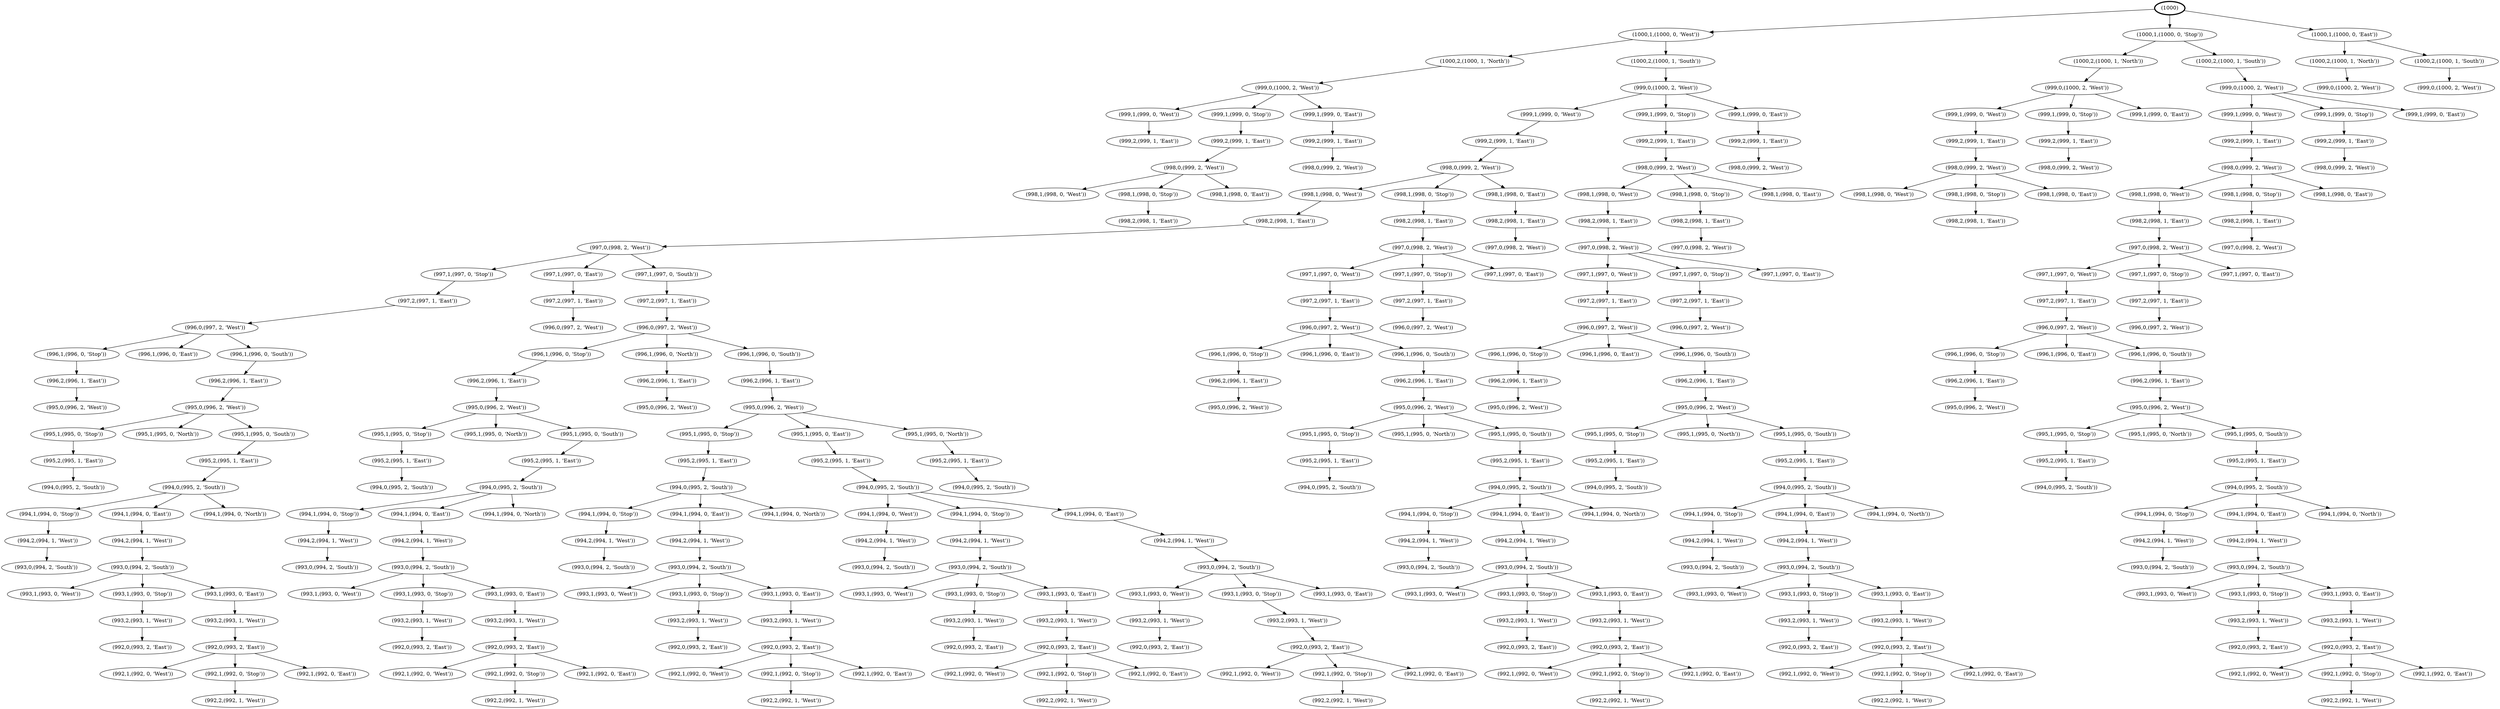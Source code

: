 strict digraph {
	6 [label="(999,2,(999, 1, 'East'))"]
	5 -> 6
	5 [label="(999,1,(999, 0, 'West'))"]
	4 -> 5
	10 [label="(998,1,(998, 0, 'West'))"]
	9 -> 10
	12 [label="(998,2,(998, 1, 'East'))"]
	11 -> 12
	11 [label="(998,1,(998, 0, 'Stop'))"]
	9 -> 11
	13 [label="(998,1,(998, 0, 'East'))"]
	9 -> 13
	9 [label="(998,0,(999, 2, 'West'))"]
	8 -> 9
	8 [label="(999,2,(999, 1, 'East'))"]
	7 -> 8
	7 [label="(999,1,(999, 0, 'Stop'))"]
	4 -> 7
	16 [label="(998,0,(999, 2, 'West'))"]
	15 -> 16
	15 [label="(999,2,(999, 1, 'East'))"]
	14 -> 15
	14 [label="(999,1,(999, 0, 'East'))"]
	4 -> 14
	4 [label="(999,0,(1000, 2, 'West'))"]
	3 -> 4
	3 [label="(1000,2,(1000, 1, 'North'))"]
	2 -> 3
	30 [label="(995,0,(996, 2, 'West'))"]
	29 -> 30
	29 [label="(996,2,(996, 1, 'East'))"]
	28 -> 29
	28 [label="(996,1,(996, 0, 'Stop'))"]
	27 -> 28
	31 [label="(996,1,(996, 0, 'East'))"]
	27 -> 31
	37 [label="(994,0,(995, 2, 'South'))"]
	36 -> 37
	36 [label="(995,2,(995, 1, 'East'))"]
	35 -> 36
	35 [label="(995,1,(995, 0, 'Stop'))"]
	34 -> 35
	38 [label="(995,1,(995, 0, 'North'))"]
	34 -> 38
	44 [label="(993,0,(994, 2, 'South'))"]
	43 -> 44
	43 [label="(994,2,(994, 1, 'West'))"]
	42 -> 43
	42 [label="(994,1,(994, 0, 'Stop'))"]
	41 -> 42
	48 [label="(993,1,(993, 0, 'West'))"]
	47 -> 48
	51 [label="(992,0,(993, 2, 'East'))"]
	50 -> 51
	50 [label="(993,2,(993, 1, 'West'))"]
	49 -> 50
	49 [label="(993,1,(993, 0, 'Stop'))"]
	47 -> 49
	55 [label="(992,1,(992, 0, 'West'))"]
	54 -> 55
	57 [label="(992,2,(992, 1, 'West'))"]
	56 -> 57
	56 [label="(992,1,(992, 0, 'Stop'))"]
	54 -> 56
	58 [label="(992,1,(992, 0, 'East'))"]
	54 -> 58
	54 [label="(992,0,(993, 2, 'East'))"]
	53 -> 54
	53 [label="(993,2,(993, 1, 'West'))"]
	52 -> 53
	52 [label="(993,1,(993, 0, 'East'))"]
	47 -> 52
	47 [label="(993,0,(994, 2, 'South'))"]
	46 -> 47
	46 [label="(994,2,(994, 1, 'West'))"]
	45 -> 46
	45 [label="(994,1,(994, 0, 'East'))"]
	41 -> 45
	59 [label="(994,1,(994, 0, 'North'))"]
	41 -> 59
	41 [label="(994,0,(995, 2, 'South'))"]
	40 -> 41
	40 [label="(995,2,(995, 1, 'East'))"]
	39 -> 40
	39 [label="(995,1,(995, 0, 'South'))"]
	34 -> 39
	34 [label="(995,0,(996, 2, 'West'))"]
	33 -> 34
	33 [label="(996,2,(996, 1, 'East'))"]
	32 -> 33
	32 [label="(996,1,(996, 0, 'South'))"]
	27 -> 32
	27 [label="(996,0,(997, 2, 'West'))"]
	26 -> 27
	26 [label="(997,2,(997, 1, 'East'))"]
	25 -> 26
	25 [label="(997,1,(997, 0, 'Stop'))"]
	24 -> 25
	62 [label="(996,0,(997, 2, 'West'))"]
	61 -> 62
	61 [label="(997,2,(997, 1, 'East'))"]
	60 -> 61
	60 [label="(997,1,(997, 0, 'East'))"]
	24 -> 60
	71 [label="(994,0,(995, 2, 'South'))"]
	70 -> 71
	70 [label="(995,2,(995, 1, 'East'))"]
	69 -> 70
	69 [label="(995,1,(995, 0, 'Stop'))"]
	68 -> 69
	72 [label="(995,1,(995, 0, 'North'))"]
	68 -> 72
	78 [label="(993,0,(994, 2, 'South'))"]
	77 -> 78
	77 [label="(994,2,(994, 1, 'West'))"]
	76 -> 77
	76 [label="(994,1,(994, 0, 'Stop'))"]
	75 -> 76
	82 [label="(993,1,(993, 0, 'West'))"]
	81 -> 82
	85 [label="(992,0,(993, 2, 'East'))"]
	84 -> 85
	84 [label="(993,2,(993, 1, 'West'))"]
	83 -> 84
	83 [label="(993,1,(993, 0, 'Stop'))"]
	81 -> 83
	89 [label="(992,1,(992, 0, 'West'))"]
	88 -> 89
	91 [label="(992,2,(992, 1, 'West'))"]
	90 -> 91
	90 [label="(992,1,(992, 0, 'Stop'))"]
	88 -> 90
	92 [label="(992,1,(992, 0, 'East'))"]
	88 -> 92
	88 [label="(992,0,(993, 2, 'East'))"]
	87 -> 88
	87 [label="(993,2,(993, 1, 'West'))"]
	86 -> 87
	86 [label="(993,1,(993, 0, 'East'))"]
	81 -> 86
	81 [label="(993,0,(994, 2, 'South'))"]
	80 -> 81
	80 [label="(994,2,(994, 1, 'West'))"]
	79 -> 80
	79 [label="(994,1,(994, 0, 'East'))"]
	75 -> 79
	93 [label="(994,1,(994, 0, 'North'))"]
	75 -> 93
	75 [label="(994,0,(995, 2, 'South'))"]
	74 -> 75
	74 [label="(995,2,(995, 1, 'East'))"]
	73 -> 74
	73 [label="(995,1,(995, 0, 'South'))"]
	68 -> 73
	68 [label="(995,0,(996, 2, 'West'))"]
	67 -> 68
	67 [label="(996,2,(996, 1, 'East'))"]
	66 -> 67
	66 [label="(996,1,(996, 0, 'Stop'))"]
	65 -> 66
	96 [label="(995,0,(996, 2, 'West'))"]
	95 -> 96
	95 [label="(996,2,(996, 1, 'East'))"]
	94 -> 95
	94 [label="(996,1,(996, 0, 'North'))"]
	65 -> 94
	105 [label="(993,0,(994, 2, 'South'))"]
	104 -> 105
	104 [label="(994,2,(994, 1, 'West'))"]
	103 -> 104
	103 [label="(994,1,(994, 0, 'Stop'))"]
	102 -> 103
	109 [label="(993,1,(993, 0, 'West'))"]
	108 -> 109
	112 [label="(992,0,(993, 2, 'East'))"]
	111 -> 112
	111 [label="(993,2,(993, 1, 'West'))"]
	110 -> 111
	110 [label="(993,1,(993, 0, 'Stop'))"]
	108 -> 110
	116 [label="(992,1,(992, 0, 'West'))"]
	115 -> 116
	118 [label="(992,2,(992, 1, 'West'))"]
	117 -> 118
	117 [label="(992,1,(992, 0, 'Stop'))"]
	115 -> 117
	119 [label="(992,1,(992, 0, 'East'))"]
	115 -> 119
	115 [label="(992,0,(993, 2, 'East'))"]
	114 -> 115
	114 [label="(993,2,(993, 1, 'West'))"]
	113 -> 114
	113 [label="(993,1,(993, 0, 'East'))"]
	108 -> 113
	108 [label="(993,0,(994, 2, 'South'))"]
	107 -> 108
	107 [label="(994,2,(994, 1, 'West'))"]
	106 -> 107
	106 [label="(994,1,(994, 0, 'East'))"]
	102 -> 106
	120 [label="(994,1,(994, 0, 'North'))"]
	102 -> 120
	102 [label="(994,0,(995, 2, 'South'))"]
	101 -> 102
	101 [label="(995,2,(995, 1, 'East'))"]
	100 -> 101
	100 [label="(995,1,(995, 0, 'Stop'))"]
	99 -> 100
	126 [label="(993,0,(994, 2, 'South'))"]
	125 -> 126
	125 [label="(994,2,(994, 1, 'West'))"]
	124 -> 125
	124 [label="(994,1,(994, 0, 'West'))"]
	123 -> 124
	130 [label="(993,1,(993, 0, 'West'))"]
	129 -> 130
	133 [label="(992,0,(993, 2, 'East'))"]
	132 -> 133
	132 [label="(993,2,(993, 1, 'West'))"]
	131 -> 132
	131 [label="(993,1,(993, 0, 'Stop'))"]
	129 -> 131
	137 [label="(992,1,(992, 0, 'West'))"]
	136 -> 137
	139 [label="(992,2,(992, 1, 'West'))"]
	138 -> 139
	138 [label="(992,1,(992, 0, 'Stop'))"]
	136 -> 138
	140 [label="(992,1,(992, 0, 'East'))"]
	136 -> 140
	136 [label="(992,0,(993, 2, 'East'))"]
	135 -> 136
	135 [label="(993,2,(993, 1, 'West'))"]
	134 -> 135
	134 [label="(993,1,(993, 0, 'East'))"]
	129 -> 134
	129 [label="(993,0,(994, 2, 'South'))"]
	128 -> 129
	128 [label="(994,2,(994, 1, 'West'))"]
	127 -> 128
	127 [label="(994,1,(994, 0, 'Stop'))"]
	123 -> 127
	146 [label="(992,0,(993, 2, 'East'))"]
	145 -> 146
	145 [label="(993,2,(993, 1, 'West'))"]
	144 -> 145
	144 [label="(993,1,(993, 0, 'West'))"]
	143 -> 144
	150 [label="(992,1,(992, 0, 'West'))"]
	149 -> 150
	152 [label="(992,2,(992, 1, 'West'))"]
	151 -> 152
	151 [label="(992,1,(992, 0, 'Stop'))"]
	149 -> 151
	153 [label="(992,1,(992, 0, 'East'))"]
	149 -> 153
	149 [label="(992,0,(993, 2, 'East'))"]
	148 -> 149
	148 [label="(993,2,(993, 1, 'West'))"]
	147 -> 148
	147 [label="(993,1,(993, 0, 'Stop'))"]
	143 -> 147
	154 [label="(993,1,(993, 0, 'East'))"]
	143 -> 154
	143 [label="(993,0,(994, 2, 'South'))"]
	142 -> 143
	142 [label="(994,2,(994, 1, 'West'))"]
	141 -> 142
	141 [label="(994,1,(994, 0, 'East'))"]
	123 -> 141
	123 [label="(994,0,(995, 2, 'South'))"]
	122 -> 123
	122 [label="(995,2,(995, 1, 'East'))"]
	121 -> 122
	121 [label="(995,1,(995, 0, 'East'))"]
	99 -> 121
	157 [label="(994,0,(995, 2, 'South'))"]
	156 -> 157
	156 [label="(995,2,(995, 1, 'East'))"]
	155 -> 156
	155 [label="(995,1,(995, 0, 'North'))"]
	99 -> 155
	99 [label="(995,0,(996, 2, 'West'))"]
	98 -> 99
	98 [label="(996,2,(996, 1, 'East'))"]
	97 -> 98
	97 [label="(996,1,(996, 0, 'South'))"]
	65 -> 97
	65 [label="(996,0,(997, 2, 'West'))"]
	64 -> 65
	64 [label="(997,2,(997, 1, 'East'))"]
	63 -> 64
	63 [label="(997,1,(997, 0, 'South'))"]
	24 -> 63
	24 [label="(997,0,(998, 2, 'West'))"]
	23 -> 24
	23 [label="(998,2,(998, 1, 'East'))"]
	22 -> 23
	22 [label="(998,1,(998, 0, 'West'))"]
	21 -> 22
	166 [label="(995,0,(996, 2, 'West'))"]
	165 -> 166
	165 [label="(996,2,(996, 1, 'East'))"]
	164 -> 165
	164 [label="(996,1,(996, 0, 'Stop'))"]
	163 -> 164
	167 [label="(996,1,(996, 0, 'East'))"]
	163 -> 167
	173 [label="(994,0,(995, 2, 'South'))"]
	172 -> 173
	172 [label="(995,2,(995, 1, 'East'))"]
	171 -> 172
	171 [label="(995,1,(995, 0, 'Stop'))"]
	170 -> 171
	174 [label="(995,1,(995, 0, 'North'))"]
	170 -> 174
	180 [label="(993,0,(994, 2, 'South'))"]
	179 -> 180
	179 [label="(994,2,(994, 1, 'West'))"]
	178 -> 179
	178 [label="(994,1,(994, 0, 'Stop'))"]
	177 -> 178
	184 [label="(993,1,(993, 0, 'West'))"]
	183 -> 184
	187 [label="(992,0,(993, 2, 'East'))"]
	186 -> 187
	186 [label="(993,2,(993, 1, 'West'))"]
	185 -> 186
	185 [label="(993,1,(993, 0, 'Stop'))"]
	183 -> 185
	191 [label="(992,1,(992, 0, 'West'))"]
	190 -> 191
	193 [label="(992,2,(992, 1, 'West'))"]
	192 -> 193
	192 [label="(992,1,(992, 0, 'Stop'))"]
	190 -> 192
	194 [label="(992,1,(992, 0, 'East'))"]
	190 -> 194
	190 [label="(992,0,(993, 2, 'East'))"]
	189 -> 190
	189 [label="(993,2,(993, 1, 'West'))"]
	188 -> 189
	188 [label="(993,1,(993, 0, 'East'))"]
	183 -> 188
	183 [label="(993,0,(994, 2, 'South'))"]
	182 -> 183
	182 [label="(994,2,(994, 1, 'West'))"]
	181 -> 182
	181 [label="(994,1,(994, 0, 'East'))"]
	177 -> 181
	195 [label="(994,1,(994, 0, 'North'))"]
	177 -> 195
	177 [label="(994,0,(995, 2, 'South'))"]
	176 -> 177
	176 [label="(995,2,(995, 1, 'East'))"]
	175 -> 176
	175 [label="(995,1,(995, 0, 'South'))"]
	170 -> 175
	170 [label="(995,0,(996, 2, 'West'))"]
	169 -> 170
	169 [label="(996,2,(996, 1, 'East'))"]
	168 -> 169
	168 [label="(996,1,(996, 0, 'South'))"]
	163 -> 168
	163 [label="(996,0,(997, 2, 'West'))"]
	162 -> 163
	162 [label="(997,2,(997, 1, 'East'))"]
	161 -> 162
	161 [label="(997,1,(997, 0, 'West'))"]
	160 -> 161
	198 [label="(996,0,(997, 2, 'West'))"]
	197 -> 198
	197 [label="(997,2,(997, 1, 'East'))"]
	196 -> 197
	196 [label="(997,1,(997, 0, 'Stop'))"]
	160 -> 196
	199 [label="(997,1,(997, 0, 'East'))"]
	160 -> 199
	160 [label="(997,0,(998, 2, 'West'))"]
	159 -> 160
	159 [label="(998,2,(998, 1, 'East'))"]
	158 -> 159
	158 [label="(998,1,(998, 0, 'Stop'))"]
	21 -> 158
	202 [label="(997,0,(998, 2, 'West'))"]
	201 -> 202
	201 [label="(998,2,(998, 1, 'East'))"]
	200 -> 201
	200 [label="(998,1,(998, 0, 'East'))"]
	21 -> 200
	21 [label="(998,0,(999, 2, 'West'))"]
	20 -> 21
	20 [label="(999,2,(999, 1, 'East'))"]
	19 -> 20
	19 [label="(999,1,(999, 0, 'West'))"]
	18 -> 19
	214 [label="(995,0,(996, 2, 'West'))"]
	213 -> 214
	213 [label="(996,2,(996, 1, 'East'))"]
	212 -> 213
	212 [label="(996,1,(996, 0, 'Stop'))"]
	211 -> 212
	215 [label="(996,1,(996, 0, 'East'))"]
	211 -> 215
	221 [label="(994,0,(995, 2, 'South'))"]
	220 -> 221
	220 [label="(995,2,(995, 1, 'East'))"]
	219 -> 220
	219 [label="(995,1,(995, 0, 'Stop'))"]
	218 -> 219
	222 [label="(995,1,(995, 0, 'North'))"]
	218 -> 222
	228 [label="(993,0,(994, 2, 'South'))"]
	227 -> 228
	227 [label="(994,2,(994, 1, 'West'))"]
	226 -> 227
	226 [label="(994,1,(994, 0, 'Stop'))"]
	225 -> 226
	232 [label="(993,1,(993, 0, 'West'))"]
	231 -> 232
	235 [label="(992,0,(993, 2, 'East'))"]
	234 -> 235
	234 [label="(993,2,(993, 1, 'West'))"]
	233 -> 234
	233 [label="(993,1,(993, 0, 'Stop'))"]
	231 -> 233
	239 [label="(992,1,(992, 0, 'West'))"]
	238 -> 239
	241 [label="(992,2,(992, 1, 'West'))"]
	240 -> 241
	240 [label="(992,1,(992, 0, 'Stop'))"]
	238 -> 240
	242 [label="(992,1,(992, 0, 'East'))"]
	238 -> 242
	238 [label="(992,0,(993, 2, 'East'))"]
	237 -> 238
	237 [label="(993,2,(993, 1, 'West'))"]
	236 -> 237
	236 [label="(993,1,(993, 0, 'East'))"]
	231 -> 236
	231 [label="(993,0,(994, 2, 'South'))"]
	230 -> 231
	230 [label="(994,2,(994, 1, 'West'))"]
	229 -> 230
	229 [label="(994,1,(994, 0, 'East'))"]
	225 -> 229
	243 [label="(994,1,(994, 0, 'North'))"]
	225 -> 243
	225 [label="(994,0,(995, 2, 'South'))"]
	224 -> 225
	224 [label="(995,2,(995, 1, 'East'))"]
	223 -> 224
	223 [label="(995,1,(995, 0, 'South'))"]
	218 -> 223
	218 [label="(995,0,(996, 2, 'West'))"]
	217 -> 218
	217 [label="(996,2,(996, 1, 'East'))"]
	216 -> 217
	216 [label="(996,1,(996, 0, 'South'))"]
	211 -> 216
	211 [label="(996,0,(997, 2, 'West'))"]
	210 -> 211
	210 [label="(997,2,(997, 1, 'East'))"]
	209 -> 210
	209 [label="(997,1,(997, 0, 'West'))"]
	208 -> 209
	246 [label="(996,0,(997, 2, 'West'))"]
	245 -> 246
	245 [label="(997,2,(997, 1, 'East'))"]
	244 -> 245
	244 [label="(997,1,(997, 0, 'Stop'))"]
	208 -> 244
	247 [label="(997,1,(997, 0, 'East'))"]
	208 -> 247
	208 [label="(997,0,(998, 2, 'West'))"]
	207 -> 208
	207 [label="(998,2,(998, 1, 'East'))"]
	206 -> 207
	206 [label="(998,1,(998, 0, 'West'))"]
	205 -> 206
	250 [label="(997,0,(998, 2, 'West'))"]
	249 -> 250
	249 [label="(998,2,(998, 1, 'East'))"]
	248 -> 249
	248 [label="(998,1,(998, 0, 'Stop'))"]
	205 -> 248
	251 [label="(998,1,(998, 0, 'East'))"]
	205 -> 251
	205 [label="(998,0,(999, 2, 'West'))"]
	204 -> 205
	204 [label="(999,2,(999, 1, 'East'))"]
	203 -> 204
	203 [label="(999,1,(999, 0, 'Stop'))"]
	18 -> 203
	254 [label="(998,0,(999, 2, 'West'))"]
	253 -> 254
	253 [label="(999,2,(999, 1, 'East'))"]
	252 -> 253
	252 [label="(999,1,(999, 0, 'East'))"]
	18 -> 252
	18 [label="(999,0,(1000, 2, 'West'))"]
	17 -> 18
	17 [label="(1000,2,(1000, 1, 'South'))"]
	2 -> 17
	2 [label="(1000,1,(1000, 0, 'West'))"]
	1 -> 2
	261 [label="(998,1,(998, 0, 'West'))"]
	260 -> 261
	263 [label="(998,2,(998, 1, 'East'))"]
	262 -> 263
	262 [label="(998,1,(998, 0, 'Stop'))"]
	260 -> 262
	264 [label="(998,1,(998, 0, 'East'))"]
	260 -> 264
	260 [label="(998,0,(999, 2, 'West'))"]
	259 -> 260
	259 [label="(999,2,(999, 1, 'East'))"]
	258 -> 259
	258 [label="(999,1,(999, 0, 'West'))"]
	257 -> 258
	267 [label="(998,0,(999, 2, 'West'))"]
	266 -> 267
	266 [label="(999,2,(999, 1, 'East'))"]
	265 -> 266
	265 [label="(999,1,(999, 0, 'Stop'))"]
	257 -> 265
	268 [label="(999,1,(999, 0, 'East'))"]
	257 -> 268
	257 [label="(999,0,(1000, 2, 'West'))"]
	256 -> 257
	256 [label="(1000,2,(1000, 1, 'North'))"]
	255 -> 256
	282 [label="(995,0,(996, 2, 'West'))"]
	281 -> 282
	281 [label="(996,2,(996, 1, 'East'))"]
	280 -> 281
	280 [label="(996,1,(996, 0, 'Stop'))"]
	279 -> 280
	283 [label="(996,1,(996, 0, 'East'))"]
	279 -> 283
	289 [label="(994,0,(995, 2, 'South'))"]
	288 -> 289
	288 [label="(995,2,(995, 1, 'East'))"]
	287 -> 288
	287 [label="(995,1,(995, 0, 'Stop'))"]
	286 -> 287
	290 [label="(995,1,(995, 0, 'North'))"]
	286 -> 290
	296 [label="(993,0,(994, 2, 'South'))"]
	295 -> 296
	295 [label="(994,2,(994, 1, 'West'))"]
	294 -> 295
	294 [label="(994,1,(994, 0, 'Stop'))"]
	293 -> 294
	300 [label="(993,1,(993, 0, 'West'))"]
	299 -> 300
	303 [label="(992,0,(993, 2, 'East'))"]
	302 -> 303
	302 [label="(993,2,(993, 1, 'West'))"]
	301 -> 302
	301 [label="(993,1,(993, 0, 'Stop'))"]
	299 -> 301
	307 [label="(992,1,(992, 0, 'West'))"]
	306 -> 307
	309 [label="(992,2,(992, 1, 'West'))"]
	308 -> 309
	308 [label="(992,1,(992, 0, 'Stop'))"]
	306 -> 308
	310 [label="(992,1,(992, 0, 'East'))"]
	306 -> 310
	306 [label="(992,0,(993, 2, 'East'))"]
	305 -> 306
	305 [label="(993,2,(993, 1, 'West'))"]
	304 -> 305
	304 [label="(993,1,(993, 0, 'East'))"]
	299 -> 304
	299 [label="(993,0,(994, 2, 'South'))"]
	298 -> 299
	298 [label="(994,2,(994, 1, 'West'))"]
	297 -> 298
	297 [label="(994,1,(994, 0, 'East'))"]
	293 -> 297
	311 [label="(994,1,(994, 0, 'North'))"]
	293 -> 311
	293 [label="(994,0,(995, 2, 'South'))"]
	292 -> 293
	292 [label="(995,2,(995, 1, 'East'))"]
	291 -> 292
	291 [label="(995,1,(995, 0, 'South'))"]
	286 -> 291
	286 [label="(995,0,(996, 2, 'West'))"]
	285 -> 286
	285 [label="(996,2,(996, 1, 'East'))"]
	284 -> 285
	284 [label="(996,1,(996, 0, 'South'))"]
	279 -> 284
	279 [label="(996,0,(997, 2, 'West'))"]
	278 -> 279
	278 [label="(997,2,(997, 1, 'East'))"]
	277 -> 278
	277 [label="(997,1,(997, 0, 'West'))"]
	276 -> 277
	314 [label="(996,0,(997, 2, 'West'))"]
	313 -> 314
	313 [label="(997,2,(997, 1, 'East'))"]
	312 -> 313
	312 [label="(997,1,(997, 0, 'Stop'))"]
	276 -> 312
	315 [label="(997,1,(997, 0, 'East'))"]
	276 -> 315
	276 [label="(997,0,(998, 2, 'West'))"]
	275 -> 276
	275 [label="(998,2,(998, 1, 'East'))"]
	274 -> 275
	274 [label="(998,1,(998, 0, 'West'))"]
	273 -> 274
	318 [label="(997,0,(998, 2, 'West'))"]
	317 -> 318
	317 [label="(998,2,(998, 1, 'East'))"]
	316 -> 317
	316 [label="(998,1,(998, 0, 'Stop'))"]
	273 -> 316
	319 [label="(998,1,(998, 0, 'East'))"]
	273 -> 319
	273 [label="(998,0,(999, 2, 'West'))"]
	272 -> 273
	272 [label="(999,2,(999, 1, 'East'))"]
	271 -> 272
	271 [label="(999,1,(999, 0, 'West'))"]
	270 -> 271
	322 [label="(998,0,(999, 2, 'West'))"]
	321 -> 322
	321 [label="(999,2,(999, 1, 'East'))"]
	320 -> 321
	320 [label="(999,1,(999, 0, 'Stop'))"]
	270 -> 320
	323 [label="(999,1,(999, 0, 'East'))"]
	270 -> 323
	270 [label="(999,0,(1000, 2, 'West'))"]
	269 -> 270
	269 [label="(1000,2,(1000, 1, 'South'))"]
	255 -> 269
	255 [label="(1000,1,(1000, 0, 'Stop'))"]
	1 -> 255
	326 [label="(999,0,(1000, 2, 'West'))"]
	325 -> 326
	325 [label="(1000,2,(1000, 1, 'North'))"]
	324 -> 325
	328 [label="(999,0,(1000, 2, 'West'))"]
	327 -> 328
	327 [label="(1000,2,(1000, 1, 'South'))"]
	324 -> 327
	324 [label="(1000,1,(1000, 0, 'East'))"]
	1 -> 324
	1 [label="(1000)"]
	1 [penwidth=3]
}

